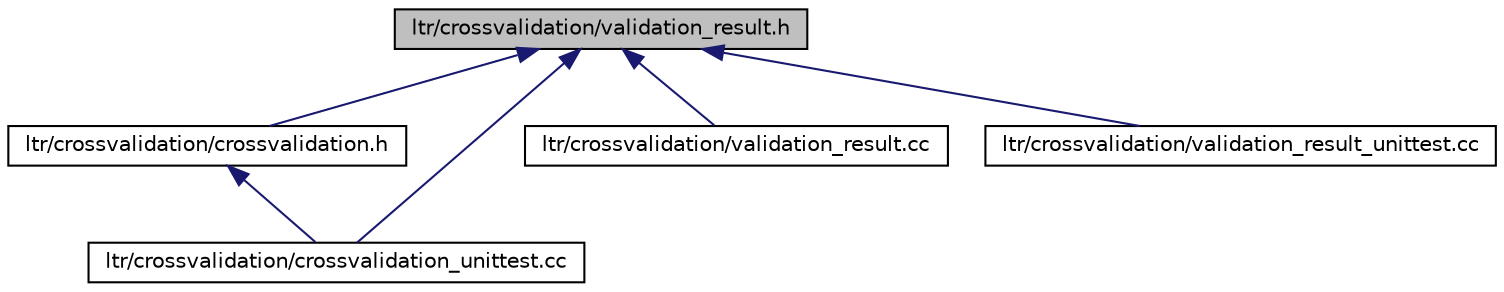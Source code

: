 digraph G
{
  edge [fontname="Helvetica",fontsize="10",labelfontname="Helvetica",labelfontsize="10"];
  node [fontname="Helvetica",fontsize="10",shape=record];
  Node1 [label="ltr/crossvalidation/validation_result.h",height=0.2,width=0.4,color="black", fillcolor="grey75", style="filled" fontcolor="black"];
  Node1 -> Node2 [dir="back",color="midnightblue",fontsize="10",style="solid",fontname="Helvetica"];
  Node2 [label="ltr/crossvalidation/crossvalidation.h",height=0.2,width=0.4,color="black", fillcolor="white", style="filled",URL="$crossvalidation_8h.html"];
  Node2 -> Node3 [dir="back",color="midnightblue",fontsize="10",style="solid",fontname="Helvetica"];
  Node3 [label="ltr/crossvalidation/crossvalidation_unittest.cc",height=0.2,width=0.4,color="black", fillcolor="white", style="filled",URL="$crossvalidation__unittest_8cc.html"];
  Node1 -> Node3 [dir="back",color="midnightblue",fontsize="10",style="solid",fontname="Helvetica"];
  Node1 -> Node4 [dir="back",color="midnightblue",fontsize="10",style="solid",fontname="Helvetica"];
  Node4 [label="ltr/crossvalidation/validation_result.cc",height=0.2,width=0.4,color="black", fillcolor="white", style="filled",URL="$validation__result_8cc.html"];
  Node1 -> Node5 [dir="back",color="midnightblue",fontsize="10",style="solid",fontname="Helvetica"];
  Node5 [label="ltr/crossvalidation/validation_result_unittest.cc",height=0.2,width=0.4,color="black", fillcolor="white", style="filled",URL="$validation__result__unittest_8cc.html"];
}
